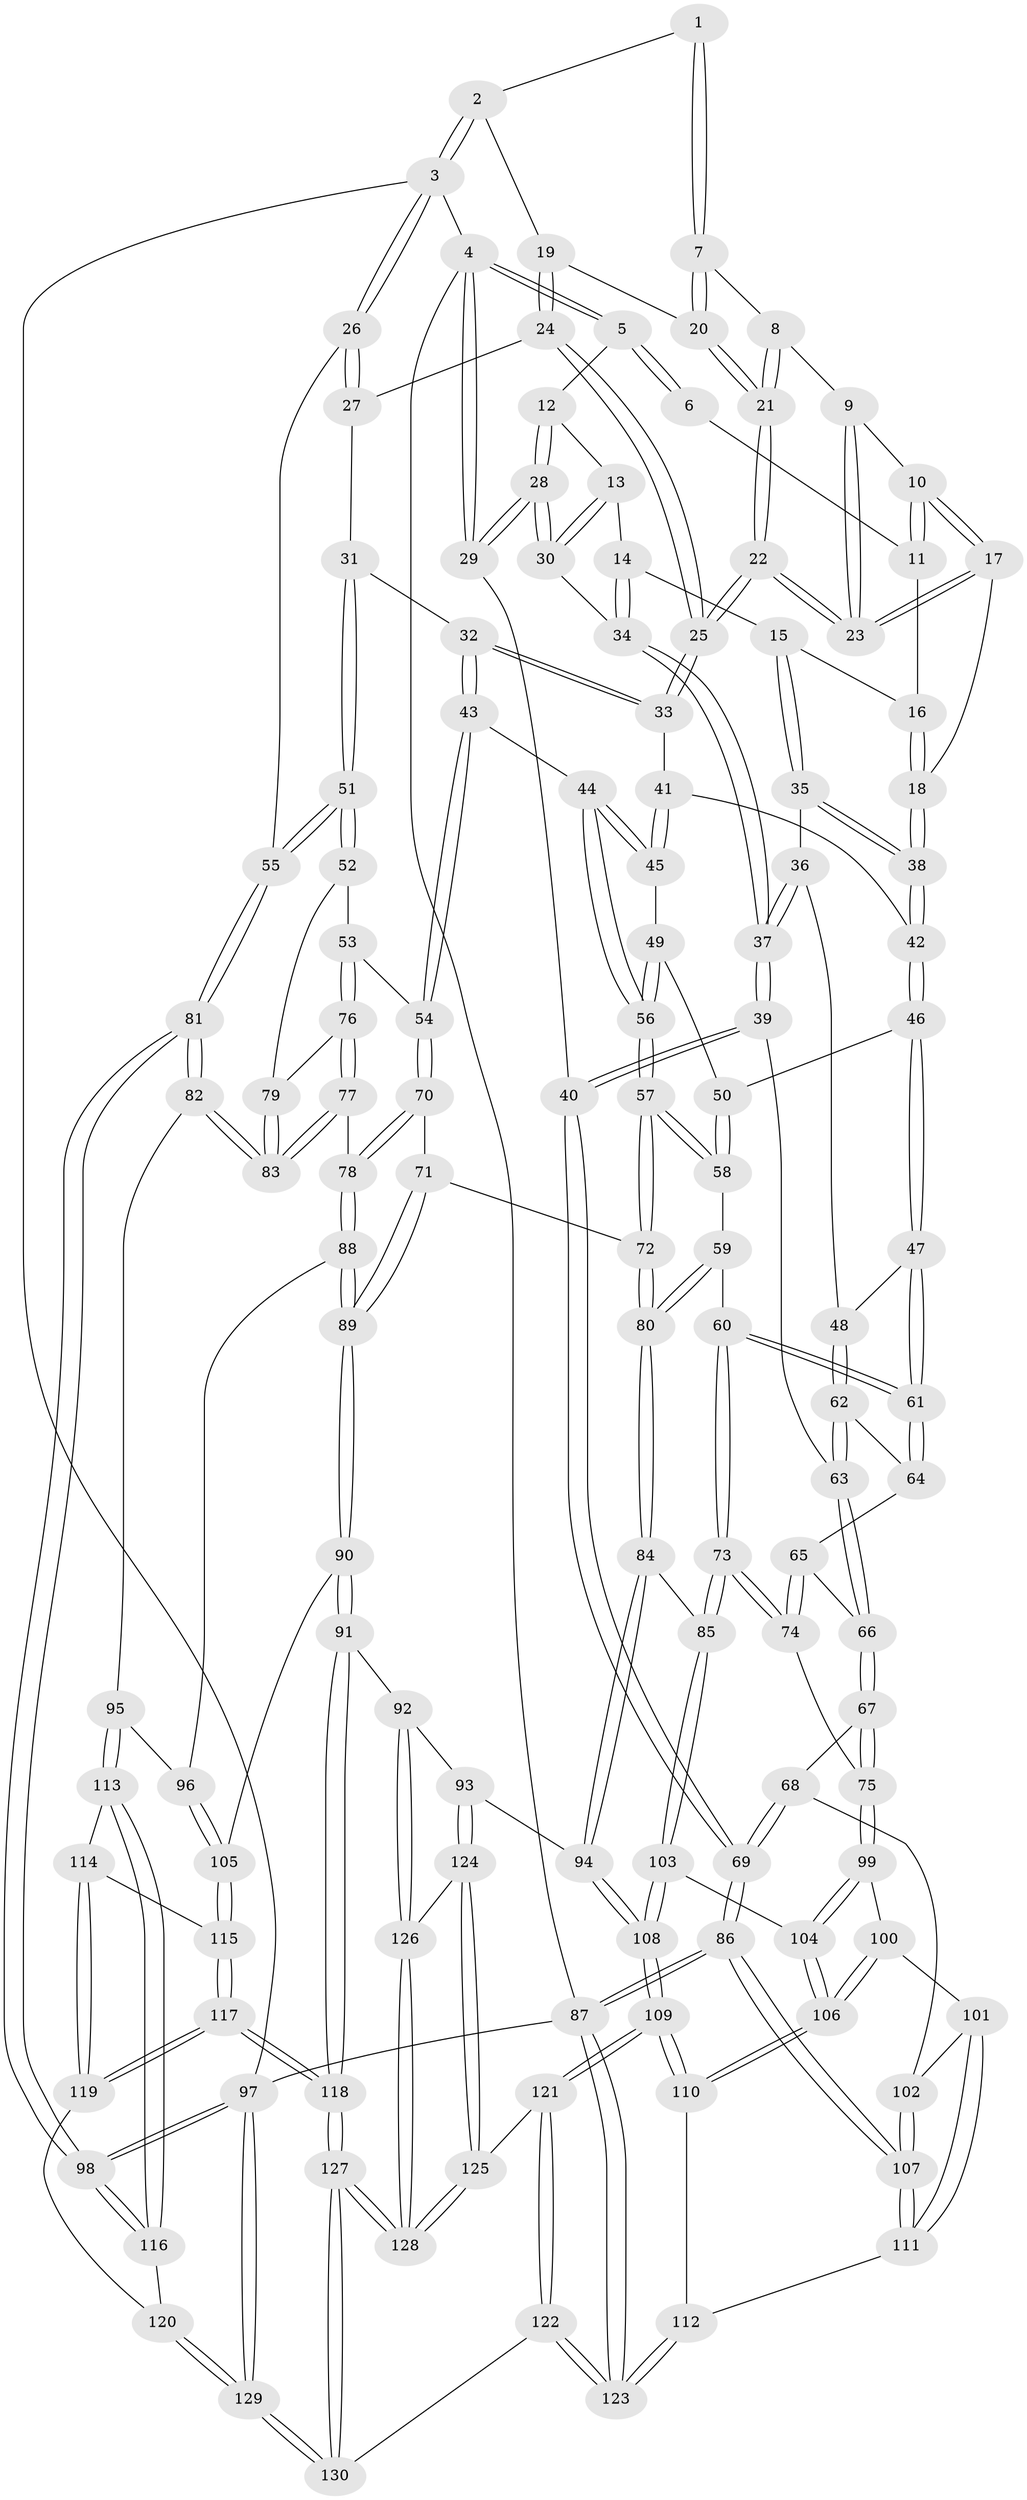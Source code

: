 // coarse degree distribution, {6: 0.11538461538461539, 3: 0.14102564102564102, 2: 0.01282051282051282, 5: 0.5256410256410257, 8: 0.01282051282051282, 4: 0.16666666666666666, 7: 0.02564102564102564}
// Generated by graph-tools (version 1.1) at 2025/06/03/04/25 22:06:20]
// undirected, 130 vertices, 322 edges
graph export_dot {
graph [start="1"]
  node [color=gray90,style=filled];
  1 [pos="+0.6995191115512724+0"];
  2 [pos="+1+0"];
  3 [pos="+1+0"];
  4 [pos="+0+0"];
  5 [pos="+0.16538643377222367+0"];
  6 [pos="+0.5774646837931737+0"];
  7 [pos="+0.7083404088013745+0"];
  8 [pos="+0.6926840886067211+0.019091095608640203"];
  9 [pos="+0.6661959666718827+0.06404757479006128"];
  10 [pos="+0.5814362072058773+0.08711612371716833"];
  11 [pos="+0.5608892954195068+0"];
  12 [pos="+0.21988587597418394+0"];
  13 [pos="+0.2257703360572582+0"];
  14 [pos="+0.2692934311545626+0.044471313780156306"];
  15 [pos="+0.2857160042645492+0.06385637712391956"];
  16 [pos="+0.49907643513722444+0.017669728393841982"];
  17 [pos="+0.5304124169261638+0.16708812462319203"];
  18 [pos="+0.5068196178782461+0.1772466518131979"];
  19 [pos="+0.8684623292141294+0.045902486258525485"];
  20 [pos="+0.7787087674449699+0.06470655556307713"];
  21 [pos="+0.7583441948900844+0.1414962984740404"];
  22 [pos="+0.7486277419074997+0.21492881173996345"];
  23 [pos="+0.7288777953452446+0.20387496794022145"];
  24 [pos="+0.8827857437201645+0.1142973088742603"];
  25 [pos="+0.7579367375084677+0.22608555692733198"];
  26 [pos="+1+0.06632388690561197"];
  27 [pos="+0.9233317369495558+0.13104601090268006"];
  28 [pos="+0.006260934086106873+0.2045231914176588"];
  29 [pos="+0+0.2285148578851375"];
  30 [pos="+0.04215590544147427+0.20792918232936647"];
  31 [pos="+0.9255536453743154+0.32011066498245"];
  32 [pos="+0.8516735801974478+0.3150437748116285"];
  33 [pos="+0.7666511289735091+0.2594968670936322"];
  34 [pos="+0.11611135280741718+0.22124253930996024"];
  35 [pos="+0.3984882846414828+0.2271089261606275"];
  36 [pos="+0.3383200627854783+0.27524614268195297"];
  37 [pos="+0.18669137727659404+0.3806099056795813"];
  38 [pos="+0.42319295109438815+0.23507727697437716"];
  39 [pos="+0.1857674019008331+0.3824641410216704"];
  40 [pos="+0+0.39823810928573067"];
  41 [pos="+0.694282099732881+0.3226981798121904"];
  42 [pos="+0.42917145920532923+0.24494240482234683"];
  43 [pos="+0.7975845599102922+0.4669117732891166"];
  44 [pos="+0.7857750269833814+0.46692131680044247"];
  45 [pos="+0.6691266378693936+0.38144474553143465"];
  46 [pos="+0.4707163714433449+0.3699596450257298"];
  47 [pos="+0.4541497500625057+0.4103989630883262"];
  48 [pos="+0.34168423870967496+0.4603209432971092"];
  49 [pos="+0.6599466194854303+0.39104220291940833"];
  50 [pos="+0.54731007588034+0.4085807631823841"];
  51 [pos="+1+0.38039721031891466"];
  52 [pos="+1+0.46702022303283597"];
  53 [pos="+0.8819309043367265+0.5062449973073201"];
  54 [pos="+0.829354931592379+0.5154947143202225"];
  55 [pos="+1+0.3699015979670521"];
  56 [pos="+0.6708321631018563+0.5181416283687981"];
  57 [pos="+0.6508945834136984+0.556427720366512"];
  58 [pos="+0.5718079006416347+0.4861262078455442"];
  59 [pos="+0.4843625515226718+0.5480639014670555"];
  60 [pos="+0.4491548109248275+0.5436656375318655"];
  61 [pos="+0.44621052340791645+0.5257219752521332"];
  62 [pos="+0.32449109261950787+0.4736926878704597"];
  63 [pos="+0.1905902503010993+0.4013101064920288"];
  64 [pos="+0.32695523758473316+0.4819334694632853"];
  65 [pos="+0.3222911567256619+0.531076921730763"];
  66 [pos="+0.18107187868338992+0.4902166942584851"];
  67 [pos="+0.16362805681352274+0.5699105802956062"];
  68 [pos="+0.14693868534175344+0.5824166075060222"];
  69 [pos="+0+0.5831508000274573"];
  70 [pos="+0.8192782618338883+0.5591456962632044"];
  71 [pos="+0.7354521051113663+0.5975414140825428"];
  72 [pos="+0.6510420733274577+0.5655353346372811"];
  73 [pos="+0.40577818653226183+0.6065133658312962"];
  74 [pos="+0.3327693159180489+0.5951281787777661"];
  75 [pos="+0.2809765561453158+0.6161353818885911"];
  76 [pos="+0.9130019163498936+0.5943519765502058"];
  77 [pos="+0.8749249568117724+0.6218425254917285"];
  78 [pos="+0.864389124971244+0.6246785094489201"];
  79 [pos="+0.9553299850909014+0.5750098944237504"];
  80 [pos="+0.607276470977384+0.6182296993639077"];
  81 [pos="+1+0.7275286938188457"];
  82 [pos="+1+0.7228217316846636"];
  83 [pos="+0.9814117321607422+0.6619957301527787"];
  84 [pos="+0.5965641192070261+0.6652280176778202"];
  85 [pos="+0.43499692003807655+0.6790823972172255"];
  86 [pos="+0+1"];
  87 [pos="+0+1"];
  88 [pos="+0.8612782165633575+0.6368727939532932"];
  89 [pos="+0.7712320818996848+0.723233572557671"];
  90 [pos="+0.7638058945024169+0.7505857638293195"];
  91 [pos="+0.6892911115506065+0.7765415029599038"];
  92 [pos="+0.6761465644958543+0.7755589623894998"];
  93 [pos="+0.639143719320561+0.7667059276184517"];
  94 [pos="+0.6363312119925494+0.7647811323662509"];
  95 [pos="+0.9828372646328665+0.7412702033099131"];
  96 [pos="+0.9106979617139211+0.7080205091363974"];
  97 [pos="+1+1"];
  98 [pos="+1+0.9056389724034738"];
  99 [pos="+0.2790429601084843+0.6837107536910791"];
  100 [pos="+0.27143701991014757+0.7058228389910834"];
  101 [pos="+0.24073141789751154+0.7348213383752845"];
  102 [pos="+0.14885377046547865+0.7000818049515323"];
  103 [pos="+0.4346985037593885+0.6801017385586736"];
  104 [pos="+0.3885557974401439+0.7111122725927029"];
  105 [pos="+0.784163937820219+0.762310182376707"];
  106 [pos="+0.3479897381082066+0.762187272223319"];
  107 [pos="+0+1"];
  108 [pos="+0.47820681911032703+0.8182718940302077"];
  109 [pos="+0.4470128542107929+0.8713878165216458"];
  110 [pos="+0.34283219210649185+0.8144906768759667"];
  111 [pos="+0.24460926216773599+0.8152154256782754"];
  112 [pos="+0.3110861093883143+0.8237990848351715"];
  113 [pos="+0.9498014266429103+0.7791642292229448"];
  114 [pos="+0.8521434469410353+0.8116456982983309"];
  115 [pos="+0.8249055930514014+0.8009902437202145"];
  116 [pos="+0.9568253379293918+0.876341950940143"];
  117 [pos="+0.7693736805056404+0.9670538147364757"];
  118 [pos="+0.7640082273526141+0.973916669860931"];
  119 [pos="+0.8828416271761678+0.8870304568304025"];
  120 [pos="+0.9251592778819057+0.9080905774072736"];
  121 [pos="+0.451176671858234+0.9149432573761754"];
  122 [pos="+0.3107317027391552+1"];
  123 [pos="+0.2887894546477329+1"];
  124 [pos="+0.5978551018934769+0.8930643221024268"];
  125 [pos="+0.5865920753650503+0.923299531938444"];
  126 [pos="+0.6644251183982183+0.8942057924966275"];
  127 [pos="+0.7315608988705377+1"];
  128 [pos="+0.6647128426133881+1"];
  129 [pos="+1+1"];
  130 [pos="+0.7452684401356303+1"];
  1 -- 2;
  1 -- 7;
  1 -- 7;
  2 -- 3;
  2 -- 3;
  2 -- 19;
  3 -- 4;
  3 -- 26;
  3 -- 26;
  3 -- 97;
  4 -- 5;
  4 -- 5;
  4 -- 29;
  4 -- 29;
  4 -- 87;
  5 -- 6;
  5 -- 6;
  5 -- 12;
  6 -- 11;
  7 -- 8;
  7 -- 20;
  7 -- 20;
  8 -- 9;
  8 -- 21;
  8 -- 21;
  9 -- 10;
  9 -- 23;
  9 -- 23;
  10 -- 11;
  10 -- 11;
  10 -- 17;
  10 -- 17;
  11 -- 16;
  12 -- 13;
  12 -- 28;
  12 -- 28;
  13 -- 14;
  13 -- 30;
  13 -- 30;
  14 -- 15;
  14 -- 34;
  14 -- 34;
  15 -- 16;
  15 -- 35;
  15 -- 35;
  16 -- 18;
  16 -- 18;
  17 -- 18;
  17 -- 23;
  17 -- 23;
  18 -- 38;
  18 -- 38;
  19 -- 20;
  19 -- 24;
  19 -- 24;
  20 -- 21;
  20 -- 21;
  21 -- 22;
  21 -- 22;
  22 -- 23;
  22 -- 23;
  22 -- 25;
  22 -- 25;
  24 -- 25;
  24 -- 25;
  24 -- 27;
  25 -- 33;
  25 -- 33;
  26 -- 27;
  26 -- 27;
  26 -- 55;
  27 -- 31;
  28 -- 29;
  28 -- 29;
  28 -- 30;
  28 -- 30;
  29 -- 40;
  30 -- 34;
  31 -- 32;
  31 -- 51;
  31 -- 51;
  32 -- 33;
  32 -- 33;
  32 -- 43;
  32 -- 43;
  33 -- 41;
  34 -- 37;
  34 -- 37;
  35 -- 36;
  35 -- 38;
  35 -- 38;
  36 -- 37;
  36 -- 37;
  36 -- 48;
  37 -- 39;
  37 -- 39;
  38 -- 42;
  38 -- 42;
  39 -- 40;
  39 -- 40;
  39 -- 63;
  40 -- 69;
  40 -- 69;
  41 -- 42;
  41 -- 45;
  41 -- 45;
  42 -- 46;
  42 -- 46;
  43 -- 44;
  43 -- 54;
  43 -- 54;
  44 -- 45;
  44 -- 45;
  44 -- 56;
  44 -- 56;
  45 -- 49;
  46 -- 47;
  46 -- 47;
  46 -- 50;
  47 -- 48;
  47 -- 61;
  47 -- 61;
  48 -- 62;
  48 -- 62;
  49 -- 50;
  49 -- 56;
  49 -- 56;
  50 -- 58;
  50 -- 58;
  51 -- 52;
  51 -- 52;
  51 -- 55;
  51 -- 55;
  52 -- 53;
  52 -- 79;
  53 -- 54;
  53 -- 76;
  53 -- 76;
  54 -- 70;
  54 -- 70;
  55 -- 81;
  55 -- 81;
  56 -- 57;
  56 -- 57;
  57 -- 58;
  57 -- 58;
  57 -- 72;
  57 -- 72;
  58 -- 59;
  59 -- 60;
  59 -- 80;
  59 -- 80;
  60 -- 61;
  60 -- 61;
  60 -- 73;
  60 -- 73;
  61 -- 64;
  61 -- 64;
  62 -- 63;
  62 -- 63;
  62 -- 64;
  63 -- 66;
  63 -- 66;
  64 -- 65;
  65 -- 66;
  65 -- 74;
  65 -- 74;
  66 -- 67;
  66 -- 67;
  67 -- 68;
  67 -- 75;
  67 -- 75;
  68 -- 69;
  68 -- 69;
  68 -- 102;
  69 -- 86;
  69 -- 86;
  70 -- 71;
  70 -- 78;
  70 -- 78;
  71 -- 72;
  71 -- 89;
  71 -- 89;
  72 -- 80;
  72 -- 80;
  73 -- 74;
  73 -- 74;
  73 -- 85;
  73 -- 85;
  74 -- 75;
  75 -- 99;
  75 -- 99;
  76 -- 77;
  76 -- 77;
  76 -- 79;
  77 -- 78;
  77 -- 83;
  77 -- 83;
  78 -- 88;
  78 -- 88;
  79 -- 83;
  79 -- 83;
  80 -- 84;
  80 -- 84;
  81 -- 82;
  81 -- 82;
  81 -- 98;
  81 -- 98;
  82 -- 83;
  82 -- 83;
  82 -- 95;
  84 -- 85;
  84 -- 94;
  84 -- 94;
  85 -- 103;
  85 -- 103;
  86 -- 87;
  86 -- 87;
  86 -- 107;
  86 -- 107;
  87 -- 123;
  87 -- 123;
  87 -- 97;
  88 -- 89;
  88 -- 89;
  88 -- 96;
  89 -- 90;
  89 -- 90;
  90 -- 91;
  90 -- 91;
  90 -- 105;
  91 -- 92;
  91 -- 118;
  91 -- 118;
  92 -- 93;
  92 -- 126;
  92 -- 126;
  93 -- 94;
  93 -- 124;
  93 -- 124;
  94 -- 108;
  94 -- 108;
  95 -- 96;
  95 -- 113;
  95 -- 113;
  96 -- 105;
  96 -- 105;
  97 -- 98;
  97 -- 98;
  97 -- 129;
  97 -- 129;
  98 -- 116;
  98 -- 116;
  99 -- 100;
  99 -- 104;
  99 -- 104;
  100 -- 101;
  100 -- 106;
  100 -- 106;
  101 -- 102;
  101 -- 111;
  101 -- 111;
  102 -- 107;
  102 -- 107;
  103 -- 104;
  103 -- 108;
  103 -- 108;
  104 -- 106;
  104 -- 106;
  105 -- 115;
  105 -- 115;
  106 -- 110;
  106 -- 110;
  107 -- 111;
  107 -- 111;
  108 -- 109;
  108 -- 109;
  109 -- 110;
  109 -- 110;
  109 -- 121;
  109 -- 121;
  110 -- 112;
  111 -- 112;
  112 -- 123;
  112 -- 123;
  113 -- 114;
  113 -- 116;
  113 -- 116;
  114 -- 115;
  114 -- 119;
  114 -- 119;
  115 -- 117;
  115 -- 117;
  116 -- 120;
  117 -- 118;
  117 -- 118;
  117 -- 119;
  117 -- 119;
  118 -- 127;
  118 -- 127;
  119 -- 120;
  120 -- 129;
  120 -- 129;
  121 -- 122;
  121 -- 122;
  121 -- 125;
  122 -- 123;
  122 -- 123;
  122 -- 130;
  124 -- 125;
  124 -- 125;
  124 -- 126;
  125 -- 128;
  125 -- 128;
  126 -- 128;
  126 -- 128;
  127 -- 128;
  127 -- 128;
  127 -- 130;
  127 -- 130;
  129 -- 130;
  129 -- 130;
}
